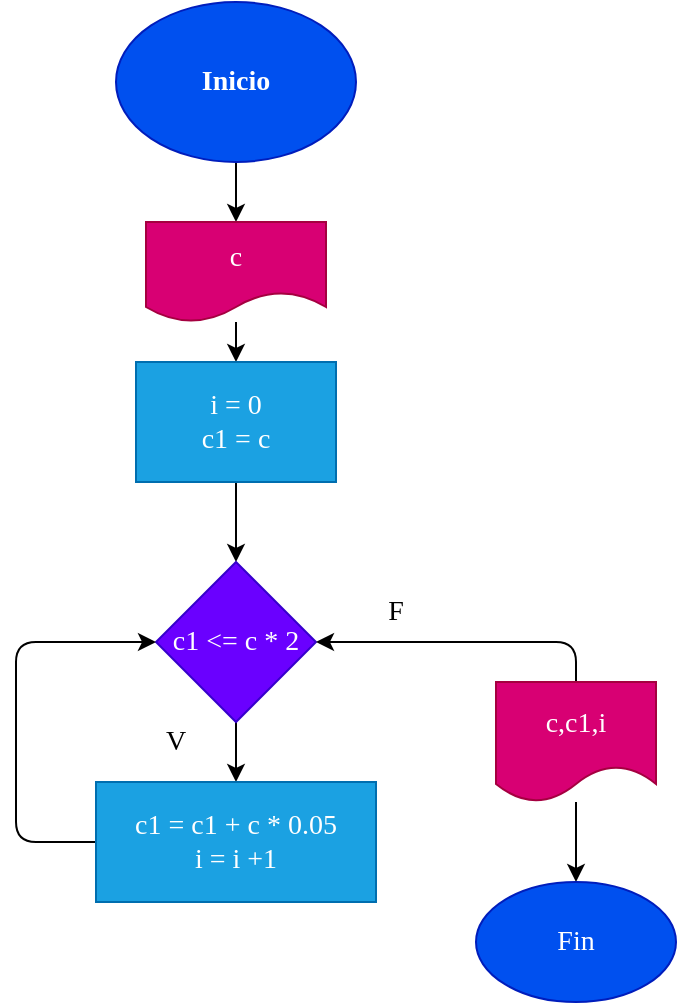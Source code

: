 <mxfile>
    <diagram id="ruh0SPNtRC2Luti7s4B_" name="Página-1">
        <mxGraphModel dx="422" dy="357" grid="1" gridSize="10" guides="1" tooltips="1" connect="1" arrows="1" fold="1" page="1" pageScale="1" pageWidth="827" pageHeight="1169" math="0" shadow="0">
            <root>
                <mxCell id="0"/>
                <mxCell id="1" parent="0"/>
                <mxCell id="4" value="" style="edgeStyle=none;html=1;fontFamily=Comic Sans MS;fontSize=14;" parent="1" source="2" edge="1">
                    <mxGeometry relative="1" as="geometry">
                        <mxPoint x="280" y="180" as="targetPoint"/>
                    </mxGeometry>
                </mxCell>
                <mxCell id="2" value="Inicio" style="ellipse;whiteSpace=wrap;html=1;fontFamily=Comic Sans MS;fontSize=14;fontStyle=1;fillColor=#0050ef;fontColor=#ffffff;strokeColor=#001DBC;" parent="1" vertex="1">
                    <mxGeometry x="220" y="70" width="120" height="80" as="geometry"/>
                </mxCell>
                <mxCell id="7" value="" style="edgeStyle=none;html=1;fontFamily=Comic Sans MS;fontSize=14;" parent="1" source="5" target="6" edge="1">
                    <mxGeometry relative="1" as="geometry"/>
                </mxCell>
                <mxCell id="5" value="c" style="shape=document;whiteSpace=wrap;html=1;boundedLbl=1;fontFamily=Comic Sans MS;fontSize=14;fillColor=#d80073;fontColor=#ffffff;strokeColor=#A50040;" parent="1" vertex="1">
                    <mxGeometry x="235" y="180" width="90" height="50" as="geometry"/>
                </mxCell>
                <mxCell id="16" value="" style="edgeStyle=none;html=1;fontFamily=Comic Sans MS;fontSize=14;" parent="1" source="6" target="8" edge="1">
                    <mxGeometry relative="1" as="geometry"/>
                </mxCell>
                <mxCell id="6" value="i = 0&lt;br&gt;c1 = c" style="rounded=0;whiteSpace=wrap;html=1;fontFamily=Comic Sans MS;fontSize=14;fillColor=#1ba1e2;fontColor=#ffffff;strokeColor=#006EAF;" parent="1" vertex="1">
                    <mxGeometry x="230" y="250" width="100" height="60" as="geometry"/>
                </mxCell>
                <mxCell id="10" value="" style="edgeStyle=none;html=1;fontFamily=Comic Sans MS;fontSize=14;" parent="1" source="8" target="9" edge="1">
                    <mxGeometry relative="1" as="geometry"/>
                </mxCell>
                <mxCell id="8" value="c1 &amp;lt;= c * 2" style="rhombus;whiteSpace=wrap;html=1;fontFamily=Comic Sans MS;fontSize=14;fillColor=#6a00ff;fontColor=#ffffff;strokeColor=#3700CC;" parent="1" vertex="1">
                    <mxGeometry x="240" y="350" width="80" height="80" as="geometry"/>
                </mxCell>
                <mxCell id="11" style="edgeStyle=none;html=1;entryX=0;entryY=0.5;entryDx=0;entryDy=0;fontFamily=Comic Sans MS;fontSize=14;" parent="1" source="9" target="8" edge="1">
                    <mxGeometry relative="1" as="geometry">
                        <Array as="points">
                            <mxPoint x="170" y="490"/>
                            <mxPoint x="170" y="390"/>
                        </Array>
                    </mxGeometry>
                </mxCell>
                <mxCell id="9" value="c1 = c1 + c * 0.05&lt;br&gt;i = i +1" style="rounded=0;whiteSpace=wrap;html=1;fontFamily=Comic Sans MS;fontSize=14;fillColor=#1ba1e2;fontColor=#ffffff;strokeColor=#006EAF;" parent="1" vertex="1">
                    <mxGeometry x="210" y="460" width="140" height="60" as="geometry"/>
                </mxCell>
                <mxCell id="14" value="" style="edgeStyle=none;html=1;fontFamily=Comic Sans MS;fontSize=14;" parent="1" source="12" target="13" edge="1">
                    <mxGeometry relative="1" as="geometry"/>
                </mxCell>
                <mxCell id="15" style="edgeStyle=none;html=1;entryX=1;entryY=0.5;entryDx=0;entryDy=0;fontFamily=Comic Sans MS;fontSize=14;" parent="1" source="12" target="8" edge="1">
                    <mxGeometry relative="1" as="geometry">
                        <Array as="points">
                            <mxPoint x="450" y="390"/>
                        </Array>
                    </mxGeometry>
                </mxCell>
                <mxCell id="12" value="c,c1,i" style="shape=document;whiteSpace=wrap;html=1;boundedLbl=1;fontFamily=Comic Sans MS;fontSize=14;fillColor=#d80073;fontColor=#ffffff;strokeColor=#A50040;" parent="1" vertex="1">
                    <mxGeometry x="410" y="410" width="80" height="60" as="geometry"/>
                </mxCell>
                <mxCell id="13" value="Fin" style="ellipse;whiteSpace=wrap;html=1;fontFamily=Comic Sans MS;fontSize=14;fillColor=#0050ef;fontColor=#ffffff;strokeColor=#001DBC;" parent="1" vertex="1">
                    <mxGeometry x="400" y="510" width="100" height="60" as="geometry"/>
                </mxCell>
                <mxCell id="17" value="F" style="text;html=1;strokeColor=none;fillColor=none;align=center;verticalAlign=middle;whiteSpace=wrap;rounded=0;fontFamily=Comic Sans MS;fontSize=14;" parent="1" vertex="1">
                    <mxGeometry x="330" y="360" width="60" height="30" as="geometry"/>
                </mxCell>
                <mxCell id="18" value="V" style="text;html=1;strokeColor=none;fillColor=none;align=center;verticalAlign=middle;whiteSpace=wrap;rounded=0;fontFamily=Comic Sans MS;fontSize=14;" parent="1" vertex="1">
                    <mxGeometry x="220" y="425" width="60" height="30" as="geometry"/>
                </mxCell>
            </root>
        </mxGraphModel>
    </diagram>
</mxfile>